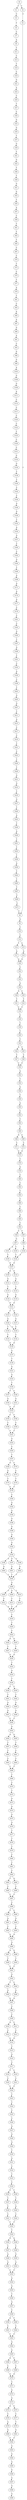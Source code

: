 strict digraph  {
	S0 -> S1 [ label = T ];
	S0 -> S2 [ label = T ];
	S1 -> S3 [ label = C ];
	S2 -> S4 [ label = C ];
	S3 -> S5 [ label = T ];
	S4 -> S6 [ label = T ];
	S5 -> S7 [ label = C ];
	S6 -> S8 [ label = G ];
	S7 -> S9 [ label = A ];
	S8 -> S10 [ label = T ];
	S9 -> S11 [ label = T ];
	S10 -> S12 [ label = C ];
	S11 -> S13 [ label = C ];
	S12 -> S14 [ label = T ];
	S12 -> S15 [ label = C ];
	S13 -> S16 [ label = T ];
	S14 -> S17 [ label = A ];
	S15 -> S18 [ label = A ];
	S16 -> S19 [ label = C ];
	S17 -> S20 [ label = A ];
	S18 -> S20 [ label = A ];
	S19 -> S21 [ label = G ];
	S20 -> S22 [ label = C ];
	S21 -> S23 [ label = A ];
	S22 -> S24 [ label = C ];
	S23 -> S25 [ label = C ];
	S24 -> S26 [ label = A ];
	S25 -> S27 [ label = T ];
	S26 -> S28 [ label = G ];
	S26 -> S29 [ label = C ];
	S27 -> S30 [ label = C ];
	S28 -> S31 [ label = T ];
	S29 -> S32 [ label = T ];
	S30 -> S33 [ label = G ];
	S31 -> S34 [ label = C ];
	S32 -> S34 [ label = C ];
	S33 -> S35 [ label = G ];
	S34 -> S36 [ label = C ];
	S35 -> S37 [ label = T ];
	S36 -> S38 [ label = T ];
	S37 -> S39 [ label = G ];
	S38 -> S40 [ label = T ];
	S39 -> S41 [ label = T ];
	S40 -> S42 [ label = C ];
	S41 -> S43 [ label = G ];
	S42 -> S44 [ label = A ];
	S42 -> S45 [ label = C ];
	S43 -> S46 [ label = T ];
	S44 -> S47 [ label = T ];
	S45 -> S48 [ label = T ];
	S46 -> S49 [ label = T ];
	S47 -> S50 [ label = C ];
	S48 -> S50 [ label = C ];
	S49 -> S51 [ label = G ];
	S50 -> S52 [ label = A ];
	S51 -> S53 [ label = G ];
	S52 -> S54 [ label = T ];
	S53 -> S55 [ label = T ];
	S54 -> S56 [ label = G ];
	S55 -> S57 [ label = A ];
	S56 -> S58 [ label = T ];
	S57 -> S59 [ label = C ];
	S58 -> S60 [ label = A ];
	S59 -> S61 [ label = T ];
	S60 -> S62 [ label = C ];
	S61 -> S63 [ label = T ];
	S62 -> S64 [ label = C ];
	S63 -> S65 [ label = T ];
	S64 -> S66 [ label = C ];
	S65 -> S67 [ label = C ];
	S66 -> S68 [ label = G ];
	S66 -> S69 [ label = C ];
	S67 -> S70 [ label = C ];
	S68 -> S71 [ label = C ];
	S69 -> S72 [ label = C ];
	S70 -> S73 [ label = T ];
	S71 -> S74 [ label = A ];
	S72 -> S74 [ label = A ];
	S73 -> S75 [ label = C ];
	S74 -> S76 [ label = C ];
	S75 -> S77 [ label = T ];
	S76 -> S78 [ label = A ];
	S77 -> S79 [ label = A ];
	S78 -> S80 [ label = C ];
	S79 -> S81 [ label = T ];
	S80 -> S82 [ label = C ];
	S81 -> S83 [ label = C ];
	S82 -> S84 [ label = T ];
	S83 -> S85 [ label = A ];
	S84 -> S86 [ label = C ];
	S85 -> S87 [ label = A ];
	S86 -> S88 [ label = C ];
	S87 -> S89 [ label = G ];
	S88 -> S90 [ label = A ];
	S89 -> S91 [ label = A ];
	S90 -> S92 [ label = C ];
	S91 -> S93 [ label = C ];
	S92 -> S94 [ label = C ];
	S92 -> S95 [ label = T ];
	S93 -> S96 [ label = G ];
	S94 -> S97 [ label = G ];
	S95 -> S98 [ label = C ];
	S96 -> S99 [ label = G ];
	S97 -> S100 [ label = T ];
	S97 -> S101 [ label = A ];
	S98 -> S102 [ label = T ];
	S99 -> S103 [ label = A ];
	S100 -> S104 [ label = T ];
	S101 -> S105 [ label = T ];
	S102 -> S104 [ label = T ];
	S103 -> S106 [ label = G ];
	S104 -> S107 [ label = A ];
	S105 -> S107 [ label = A ];
	S106 -> S108 [ label = G ];
	S107 -> S109 [ label = A ];
	S107 -> S110 [ label = G ];
	S108 -> S111 [ label = A ];
	S109 -> S112 [ label = G ];
	S110 -> S113 [ label = A ];
	S111 -> S114 [ label = C ];
	S112 -> S115 [ label = T ];
	S113 -> S116 [ label = C ];
	S114 -> S117 [ label = C ];
	S115 -> S118 [ label = G ];
	S116 -> S119 [ label = G ];
	S117 -> S120 [ label = C ];
	S118 -> S121 [ label = G ];
	S119 -> S121 [ label = G ];
	S120 -> S122 [ label = C ];
	S121 -> S123 [ label = T ];
	S121 -> S124 [ label = G ];
	S122 -> S125 [ label = T ];
	S123 -> S126 [ label = A ];
	S124 -> S127 [ label = A ];
	S125 -> S128 [ label = C ];
	S126 -> S129 [ label = C ];
	S126 -> S130 [ label = T ];
	S127 -> S129 [ label = C ];
	S128 -> S131 [ label = C ];
	S129 -> S132 [ label = T ];
	S130 -> S133 [ label = T ];
	S131 -> S134 [ label = G ];
	S132 -> S135 [ label = A ];
	S133 -> S135 [ label = A ];
	S134 -> S136 [ label = G ];
	S135 -> S137 [ label = G ];
	S136 -> S138 [ label = T ];
	S137 -> S139 [ label = T ];
	S138 -> S140 [ label = T ];
	S139 -> S141 [ label = G ];
	S140 -> S142 [ label = C ];
	S141 -> S143 [ label = G ];
	S142 -> S144 [ label = C ];
	S143 -> S145 [ label = T ];
	S144 -> S146 [ label = A ];
	S145 -> S147 [ label = T ];
	S145 -> S148 [ label = C ];
	S146 -> S149 [ label = G ];
	S147 -> S150 [ label = G ];
	S148 -> S151 [ label = G ];
	S149 -> S152 [ label = T ];
	S150 -> S153 [ label = T ];
	S151 -> S153 [ label = T ];
	S152 -> S154 [ label = A ];
	S153 -> S155 [ label = C ];
	S153 -> S156 [ label = T ];
	S154 -> S157 [ label = G ];
	S155 -> S158 [ label = C ];
	S156 -> S159 [ label = C ];
	S157 -> S160 [ label = T ];
	S158 -> S161 [ label = T ];
	S159 -> S161 [ label = T ];
	S160 -> S162 [ label = C ];
	S161 -> S163 [ label = A ];
	S162 -> S164 [ label = G ];
	S163 -> S165 [ label = C ];
	S164 -> S166 [ label = T ];
	S165 -> S167 [ label = T ];
	S166 -> S168 [ label = A ];
	S167 -> S169 [ label = G ];
	S167 -> S170 [ label = C ];
	S168 -> S171 [ label = A ];
	S169 -> S172 [ label = A ];
	S170 -> S173 [ label = C ];
	S171 -> S174 [ label = A ];
	S172 -> S175 [ label = T ];
	S173 -> S176 [ label = T ];
	S174 -> S177 [ label = A ];
	S175 -> S178 [ label = C ];
	S176 -> S178 [ label = C ];
	S177 -> S179 [ label = C ];
	S178 -> S180 [ label = C ];
	S179 -> S181 [ label = C ];
	S180 -> S182 [ label = A ];
	S181 -> S183 [ label = C ];
	S182 -> S184 [ label = A ];
	S183 -> S185 [ label = G ];
	S184 -> S186 [ label = G ];
	S185 -> S187 [ label = T ];
	S186 -> S188 [ label = G ];
	S187 -> S189 [ label = G ];
	S188 -> S190 [ label = G ];
	S189 -> S191 [ label = T ];
	S190 -> S192 [ label = G ];
	S191 -> S193 [ label = C ];
	S192 -> S194 [ label = T ];
	S193 -> S195 [ label = A ];
	S194 -> S196 [ label = A ];
	S194 -> S197 [ label = G ];
	S194 -> S198 [ label = C ];
	S195 -> S199 [ label = C ];
	S196 -> S200 [ label = G ];
	S197 -> S201 [ label = G ];
	S198 -> S202 [ label = G ];
	S199 -> S203 [ label = T ];
	S200 -> S204 [ label = T ];
	S201 -> S204 [ label = T ];
	S202 -> S204 [ label = T ];
	S203 -> S205 [ label = G ];
	S204 -> S206 [ label = G ];
	S205 -> S207 [ label = G ];
	S206 -> S208 [ label = C ];
	S206 -> S209 [ label = A ];
	S206 -> S210 [ label = T ];
	S207 -> S211 [ label = T ];
	S208 -> S212 [ label = C ];
	S209 -> S213 [ label = C ];
	S210 -> S214 [ label = C ];
	S211 -> S215 [ label = A ];
	S212 -> S216 [ label = A ];
	S213 -> S216 [ label = A ];
	S214 -> S216 [ label = A ];
	S215 -> S217 [ label = C ];
	S216 -> S218 [ label = C ];
	S217 -> S219 [ label = C ];
	S218 -> S220 [ label = T ];
	S219 -> S221 [ label = T ];
	S220 -> S222 [ label = C ];
	S221 -> S223 [ label = C ];
	S222 -> S224 [ label = A ];
	S222 -> S225 [ label = G ];
	S223 -> S226 [ label = T ];
	S224 -> S227 [ label = T ];
	S225 -> S228 [ label = T ];
	S226 -> S229 [ label = T ];
	S227 -> S230 [ label = G ];
	S228 -> S230 [ label = G ];
	S229 -> S231 [ label = G ];
	S230 -> S232 [ label = T ];
	S231 -> S233 [ label = G ];
	S232 -> S234 [ label = A ];
	S233 -> S235 [ label = T ];
	S234 -> S236 [ label = T ];
	S235 -> S237 [ label = G ];
	S236 -> S238 [ label = C ];
	S236 -> S239 [ label = T ];
	S237 -> S240 [ label = T ];
	S238 -> S241 [ label = T ];
	S239 -> S242 [ label = T ];
	S240 -> S243 [ label = A ];
	S241 -> S244 [ label = A ];
	S242 -> S245 [ label = G ];
	S243 -> S246 [ label = T ];
	S244 -> S247 [ label = G ];
	S245 -> S248 [ label = G ];
	S246 -> S249 [ label = A ];
	S247 -> S250 [ label = T ];
	S248 -> S250 [ label = T ];
	S249 -> S251 [ label = T ];
	S250 -> S252 [ label = G ];
	S251 -> S253 [ label = T ];
	S252 -> S254 [ label = A ];
	S252 -> S255 [ label = G ];
	S253 -> S256 [ label = T ];
	S254 -> S257 [ label = T ];
	S255 -> S258 [ label = T ];
	S256 -> S259 [ label = A ];
	S257 -> S260 [ label = T ];
	S258 -> S261 [ label = C ];
	S259 -> S262 [ label = T ];
	S260 -> S263 [ label = C ];
	S261 -> S264 [ label = C ];
	S262 -> S265 [ label = T ];
	S263 -> S266 [ label = T ];
	S264 -> S266 [ label = T ];
	S265 -> S267 [ label = T ];
	S266 -> S268 [ label = T ];
	S267 -> S269 [ label = C ];
	S268 -> S270 [ label = C ];
	S269 -> S271 [ label = C ];
	S270 -> S272 [ label = T ];
	S271 -> S6 [ label = T ];
	S272 -> S273 [ label = A ];
	S273 -> S274 [ label = A ];
	S274 -> S275 [ label = G ];
	S275 -> S276 [ label = G ];
	S276 -> S277 [ label = T ];
	S277 -> S278 [ label = T ];
	S278 -> S279 [ label = T ];
	S279 -> S280 [ label = C ];
	S280 -> S281 [ label = T ];
	S281 -> S282 [ label = C ];
	S282 -> S283 [ label = C ];
	S282 -> S284 [ label = A ];
	S283 -> S285 [ label = C ];
	S284 -> S286 [ label = C ];
	S285 -> S287 [ label = C ];
	S286 -> S287 [ label = C ];
	S287 -> S288 [ label = C ];
	S288 -> S289 [ label = T ];
	S288 -> S290 [ label = C ];
	S289 -> S291 [ label = A ];
	S290 -> S292 [ label = G ];
	S291 -> S293 [ label = C ];
	S292 -> S294 [ label = C ];
	S293 -> S295 [ label = A ];
	S294 -> S295 [ label = A ];
	S295 -> S296 [ label = G ];
	S296 -> S297 [ label = A ];
	S296 -> S298 [ label = G ];
	S297 -> S299 [ label = T ];
	S298 -> S300 [ label = T ];
	S299 -> S301 [ label = C ];
	S300 -> S301 [ label = C ];
	S301 -> S302 [ label = G ];
	S302 -> S303 [ label = T ];
	S302 -> S304 [ label = C ];
	S303 -> S305 [ label = G ];
	S304 -> S306 [ label = G ];
	S305 -> S307 [ label = A ];
	S306 -> S307 [ label = A ];
	S307 -> S308 [ label = C ];
	S308 -> S309 [ label = C ];
	S309 -> S310 [ label = A ];
	S309 -> S311 [ label = C ];
	S310 -> S312 [ label = C ];
	S311 -> S313 [ label = C ];
	S312 -> S314 [ label = G ];
	S313 -> S314 [ label = G ];
	S314 -> S315 [ label = T ];
	S315 -> S316 [ label = A ];
	S316 -> S317 [ label = C ];
	S317 -> S318 [ label = T ];
	S317 -> S319 [ label = C ];
	S318 -> S320 [ label = C ];
	S319 -> S321 [ label = C ];
	S320 -> S322 [ label = C ];
	S321 -> S322 [ label = C ];
	S322 -> S323 [ label = T ];
	S323 -> S324 [ label = T ];
	S324 -> S325 [ label = C ];
	S325 -> S326 [ label = C ];
	S326 -> S327 [ label = G ];
	S327 -> S328 [ label = G ];
	S328 -> S329 [ label = G ];
	S329 -> S330 [ label = T ];
	S330 -> S331 [ label = A ];
	S331 -> S332 [ label = C ];
	S332 -> S333 [ label = T ];
	S333 -> S334 [ label = C ];
	S334 -> S335 [ label = C ];
	S334 -> S336 [ label = T ];
	S335 -> S337 [ label = T ];
	S336 -> S338 [ label = T ];
	S337 -> S339 [ label = C ];
	S338 -> S340 [ label = A ];
	S339 -> S341 [ label = C ];
	S340 -> S342 [ label = C ];
	S341 -> S343 [ label = T ];
	S342 -> S343 [ label = T ];
	S343 -> S344 [ label = T ];
	S344 -> S345 [ label = G ];
	S344 -> S346 [ label = A ];
	S345 -> S347 [ label = C ];
	S346 -> S348 [ label = C ];
	S347 -> S349 [ label = A ];
	S348 -> S350 [ label = G ];
	S349 -> S351 [ label = A ];
	S350 -> S352 [ label = A ];
	S351 -> S353 [ label = C ];
	S352 -> S353 [ label = C ];
	S353 -> S354 [ label = A ];
	S354 -> S355 [ label = G ];
	S355 -> S356 [ label = T ];
	S356 -> S357 [ label = G ];
	S357 -> S358 [ label = C ];
	S358 -> S359 [ label = A ];
	S358 -> S360 [ label = T ];
	S359 -> S361 [ label = C ];
	S360 -> S362 [ label = C ];
	S361 -> S363 [ label = C ];
	S362 -> S363 [ label = C ];
	S363 -> S364 [ label = G ];
	S364 -> S365 [ label = A ];
	S365 -> S366 [ label = A ];
	S365 -> S367 [ label = C ];
	S366 -> S368 [ label = C ];
	S367 -> S369 [ label = C ];
	S368 -> S370 [ label = G ];
	S369 -> S370 [ label = G ];
	S370 -> S371 [ label = C ];
	S371 -> S372 [ label = A ];
	S372 -> S373 [ label = A ];
	S373 -> S374 [ label = A ];
	S373 -> S375 [ label = C ];
	S374 -> S376 [ label = C ];
	S375 -> S377 [ label = C ];
	S376 -> S378 [ label = A ];
	S377 -> S379 [ label = T ];
	S378 -> S380 [ label = G ];
	S379 -> S381 [ label = G ];
	S380 -> S382 [ label = T ];
	S381 -> S382 [ label = T ];
	S382 -> S383 [ label = A ];
	S383 -> S384 [ label = A ];
	S384 -> S385 [ label = A ];
	S385 -> S386 [ label = G ];
	S386 -> S387 [ label = A ];
	S387 -> S388 [ label = G ];
	S388 -> S389 [ label = G ];
}
